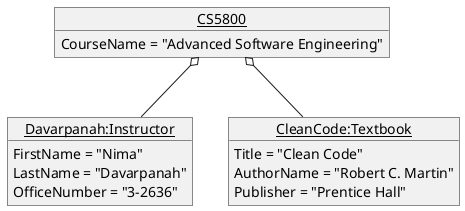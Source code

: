 @startuml
'https://plantuml.com/object-diagram

object "<u>Davarpanah:Instructor</u>" as dp{
FirstName = "Nima"
LastName = "Davarpanah"
OfficeNumber = "3-2636"
}

object "<u>CleanCode:Textbook</u>" as cc{
Title = "Clean Code"
AuthorName = "Robert C. Martin"
Publisher = "Prentice Hall"
}


object "<u>CS5800</u>" as cs5800{
CourseName = "Advanced Software Engineering"
}

cs5800 o-- dp
cs5800 o-- cc


@enduml

